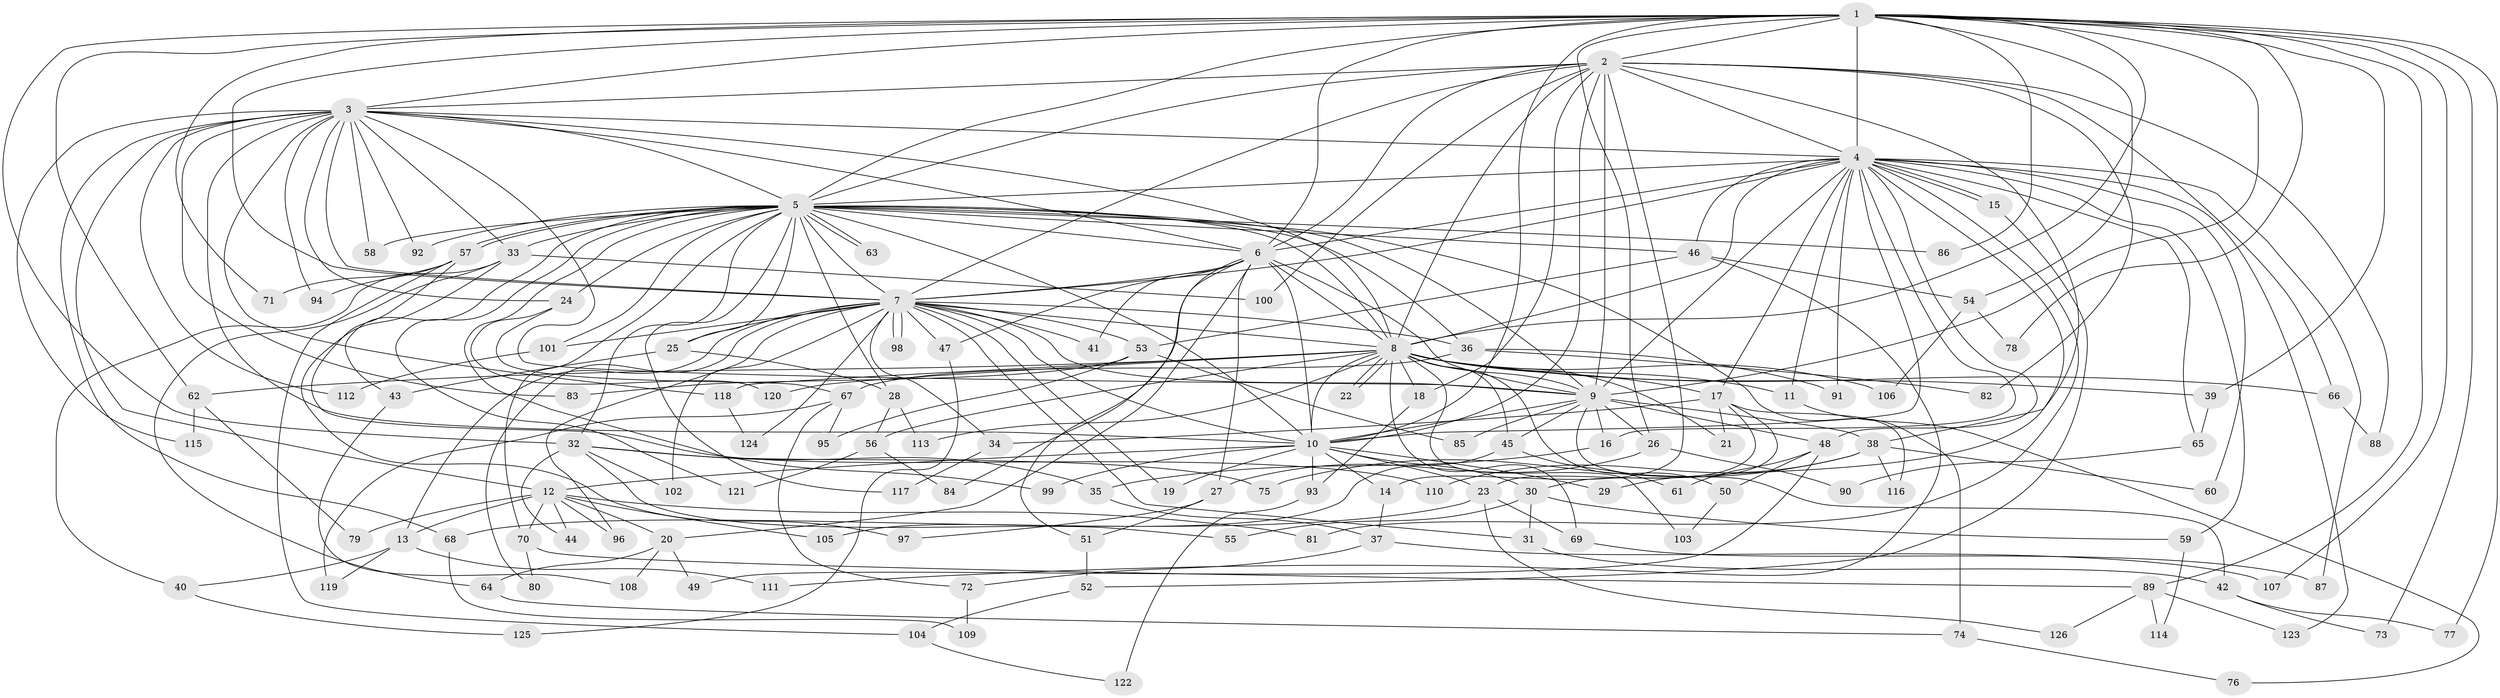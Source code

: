 // Generated by graph-tools (version 1.1) at 2025/25/03/09/25 03:25:44]
// undirected, 126 vertices, 277 edges
graph export_dot {
graph [start="1"]
  node [color=gray90,style=filled];
  1;
  2;
  3;
  4;
  5;
  6;
  7;
  8;
  9;
  10;
  11;
  12;
  13;
  14;
  15;
  16;
  17;
  18;
  19;
  20;
  21;
  22;
  23;
  24;
  25;
  26;
  27;
  28;
  29;
  30;
  31;
  32;
  33;
  34;
  35;
  36;
  37;
  38;
  39;
  40;
  41;
  42;
  43;
  44;
  45;
  46;
  47;
  48;
  49;
  50;
  51;
  52;
  53;
  54;
  55;
  56;
  57;
  58;
  59;
  60;
  61;
  62;
  63;
  64;
  65;
  66;
  67;
  68;
  69;
  70;
  71;
  72;
  73;
  74;
  75;
  76;
  77;
  78;
  79;
  80;
  81;
  82;
  83;
  84;
  85;
  86;
  87;
  88;
  89;
  90;
  91;
  92;
  93;
  94;
  95;
  96;
  97;
  98;
  99;
  100;
  101;
  102;
  103;
  104;
  105;
  106;
  107;
  108;
  109;
  110;
  111;
  112;
  113;
  114;
  115;
  116;
  117;
  118;
  119;
  120;
  121;
  122;
  123;
  124;
  125;
  126;
  1 -- 2;
  1 -- 3;
  1 -- 4;
  1 -- 5;
  1 -- 6;
  1 -- 7;
  1 -- 8;
  1 -- 9;
  1 -- 10;
  1 -- 26;
  1 -- 32;
  1 -- 39;
  1 -- 54;
  1 -- 62;
  1 -- 71;
  1 -- 73;
  1 -- 77;
  1 -- 78;
  1 -- 86;
  1 -- 89;
  1 -- 107;
  2 -- 3;
  2 -- 4;
  2 -- 5;
  2 -- 6;
  2 -- 7;
  2 -- 8;
  2 -- 9;
  2 -- 10;
  2 -- 14;
  2 -- 18;
  2 -- 38;
  2 -- 66;
  2 -- 82;
  2 -- 88;
  2 -- 100;
  3 -- 4;
  3 -- 5;
  3 -- 6;
  3 -- 7;
  3 -- 8;
  3 -- 9;
  3 -- 10;
  3 -- 12;
  3 -- 24;
  3 -- 33;
  3 -- 58;
  3 -- 68;
  3 -- 83;
  3 -- 92;
  3 -- 94;
  3 -- 112;
  3 -- 115;
  3 -- 118;
  4 -- 5;
  4 -- 6;
  4 -- 7;
  4 -- 8;
  4 -- 9;
  4 -- 10;
  4 -- 11;
  4 -- 15;
  4 -- 15;
  4 -- 16;
  4 -- 17;
  4 -- 29;
  4 -- 46;
  4 -- 48;
  4 -- 59;
  4 -- 60;
  4 -- 65;
  4 -- 81;
  4 -- 87;
  4 -- 91;
  4 -- 123;
  5 -- 6;
  5 -- 7;
  5 -- 8;
  5 -- 9;
  5 -- 10;
  5 -- 24;
  5 -- 25;
  5 -- 28;
  5 -- 32;
  5 -- 33;
  5 -- 36;
  5 -- 43;
  5 -- 46;
  5 -- 57;
  5 -- 57;
  5 -- 58;
  5 -- 63;
  5 -- 63;
  5 -- 70;
  5 -- 74;
  5 -- 86;
  5 -- 92;
  5 -- 99;
  5 -- 101;
  5 -- 117;
  5 -- 121;
  6 -- 7;
  6 -- 8;
  6 -- 9;
  6 -- 10;
  6 -- 20;
  6 -- 27;
  6 -- 41;
  6 -- 47;
  6 -- 51;
  6 -- 84;
  7 -- 8;
  7 -- 9;
  7 -- 10;
  7 -- 13;
  7 -- 19;
  7 -- 25;
  7 -- 31;
  7 -- 34;
  7 -- 36;
  7 -- 41;
  7 -- 47;
  7 -- 53;
  7 -- 80;
  7 -- 96;
  7 -- 98;
  7 -- 98;
  7 -- 101;
  7 -- 102;
  7 -- 124;
  8 -- 9;
  8 -- 10;
  8 -- 11;
  8 -- 17;
  8 -- 18;
  8 -- 21;
  8 -- 22;
  8 -- 22;
  8 -- 39;
  8 -- 45;
  8 -- 50;
  8 -- 56;
  8 -- 62;
  8 -- 66;
  8 -- 69;
  8 -- 103;
  8 -- 106;
  8 -- 113;
  8 -- 118;
  8 -- 120;
  9 -- 10;
  9 -- 16;
  9 -- 26;
  9 -- 38;
  9 -- 42;
  9 -- 45;
  9 -- 48;
  9 -- 85;
  10 -- 12;
  10 -- 14;
  10 -- 19;
  10 -- 23;
  10 -- 29;
  10 -- 30;
  10 -- 93;
  10 -- 99;
  11 -- 76;
  12 -- 13;
  12 -- 20;
  12 -- 44;
  12 -- 70;
  12 -- 79;
  12 -- 81;
  12 -- 96;
  12 -- 105;
  13 -- 40;
  13 -- 111;
  13 -- 119;
  14 -- 37;
  15 -- 52;
  16 -- 35;
  17 -- 21;
  17 -- 23;
  17 -- 30;
  17 -- 34;
  17 -- 116;
  18 -- 93;
  20 -- 49;
  20 -- 64;
  20 -- 108;
  23 -- 68;
  23 -- 69;
  23 -- 126;
  24 -- 67;
  24 -- 120;
  25 -- 28;
  25 -- 43;
  26 -- 27;
  26 -- 90;
  27 -- 51;
  27 -- 97;
  28 -- 56;
  28 -- 113;
  30 -- 31;
  30 -- 55;
  30 -- 59;
  31 -- 42;
  32 -- 35;
  32 -- 44;
  32 -- 55;
  32 -- 75;
  32 -- 102;
  33 -- 40;
  33 -- 64;
  33 -- 97;
  33 -- 100;
  34 -- 117;
  35 -- 37;
  36 -- 67;
  36 -- 82;
  36 -- 91;
  37 -- 72;
  37 -- 107;
  38 -- 60;
  38 -- 75;
  38 -- 110;
  38 -- 116;
  39 -- 65;
  40 -- 125;
  42 -- 73;
  42 -- 77;
  43 -- 108;
  45 -- 61;
  45 -- 105;
  46 -- 53;
  46 -- 54;
  46 -- 111;
  47 -- 125;
  48 -- 49;
  48 -- 50;
  48 -- 61;
  50 -- 103;
  51 -- 52;
  52 -- 104;
  53 -- 83;
  53 -- 85;
  53 -- 95;
  54 -- 78;
  54 -- 106;
  56 -- 84;
  56 -- 121;
  57 -- 71;
  57 -- 94;
  57 -- 104;
  57 -- 110;
  59 -- 114;
  62 -- 79;
  62 -- 115;
  64 -- 74;
  65 -- 90;
  66 -- 88;
  67 -- 72;
  67 -- 95;
  67 -- 119;
  68 -- 109;
  69 -- 87;
  70 -- 80;
  70 -- 89;
  72 -- 109;
  74 -- 76;
  89 -- 114;
  89 -- 123;
  89 -- 126;
  93 -- 122;
  101 -- 112;
  104 -- 122;
  118 -- 124;
}
